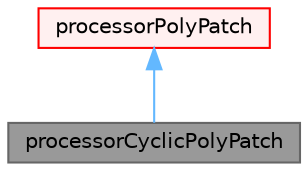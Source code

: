 digraph "processorCyclicPolyPatch"
{
 // LATEX_PDF_SIZE
  bgcolor="transparent";
  edge [fontname=Helvetica,fontsize=10,labelfontname=Helvetica,labelfontsize=10];
  node [fontname=Helvetica,fontsize=10,shape=box,height=0.2,width=0.4];
  Node1 [id="Node000001",label="processorCyclicPolyPatch",height=0.2,width=0.4,color="gray40", fillcolor="grey60", style="filled", fontcolor="black",tooltip="Neighbour processor patch."];
  Node2 -> Node1 [id="edge1_Node000001_Node000002",dir="back",color="steelblue1",style="solid",tooltip=" "];
  Node2 [id="Node000002",label="processorPolyPatch",height=0.2,width=0.4,color="red", fillcolor="#FFF0F0", style="filled",URL="$classFoam_1_1processorPolyPatch.html",tooltip="Neighbour processor patch."];
}
